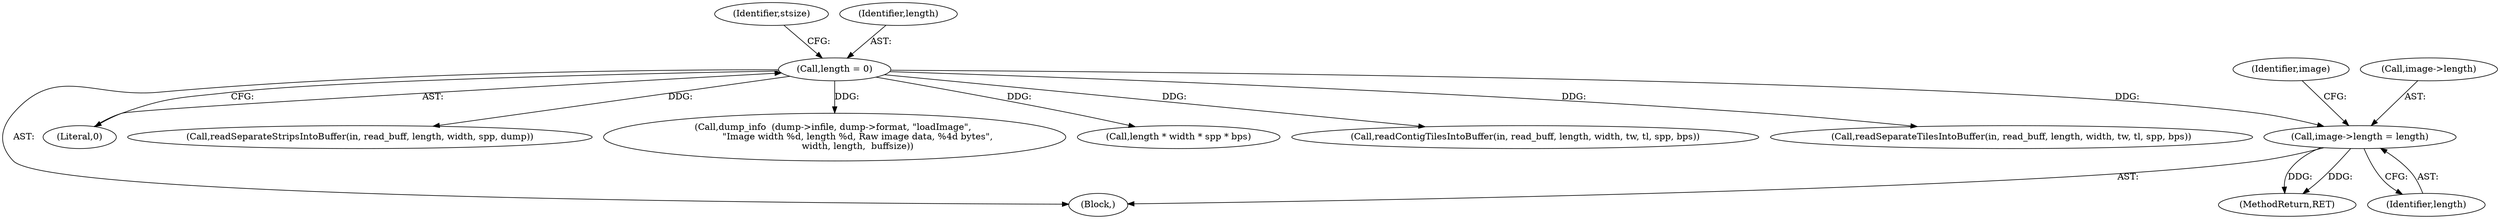 digraph "0_libtiff_83a4b92815ea04969d494416eaae3d4c6b338e4a#diff-c8b4b355f9b5c06d585b23138e1c185f_5@pointer" {
"1000444" [label="(Call,image->length = length)"];
"1000185" [label="(Call,length = 0)"];
"1000190" [label="(Identifier,stsize)"];
"1000186" [label="(Identifier,length)"];
"1000185" [label="(Call,length = 0)"];
"1001187" [label="(MethodReturn,RET)"];
"1001080" [label="(Call,readContigTilesIntoBuffer(in, read_buff, length, width, tw, tl, spp, bps))"];
"1000451" [label="(Identifier,image)"];
"1001100" [label="(Call,readSeparateTilesIntoBuffer(in, read_buff, length, width, tw, tl, spp, bps))"];
"1000132" [label="(Block,)"];
"1000187" [label="(Literal,0)"];
"1001057" [label="(Call,readSeparateStripsIntoBuffer(in, read_buff, length, width, spp, dump))"];
"1001138" [label="(Call,dump_info  (dump->infile, dump->format, \"loadImage\", \n                \"Image width %d, length %d, Raw image data, %4d bytes\",\n                width, length,  buffsize))"];
"1000445" [label="(Call,image->length)"];
"1000444" [label="(Call,image->length = length)"];
"1000448" [label="(Identifier,length)"];
"1000823" [label="(Call,length * width * spp * bps)"];
"1000444" -> "1000132"  [label="AST: "];
"1000444" -> "1000448"  [label="CFG: "];
"1000445" -> "1000444"  [label="AST: "];
"1000448" -> "1000444"  [label="AST: "];
"1000451" -> "1000444"  [label="CFG: "];
"1000444" -> "1001187"  [label="DDG: "];
"1000444" -> "1001187"  [label="DDG: "];
"1000185" -> "1000444"  [label="DDG: "];
"1000185" -> "1000132"  [label="AST: "];
"1000185" -> "1000187"  [label="CFG: "];
"1000186" -> "1000185"  [label="AST: "];
"1000187" -> "1000185"  [label="AST: "];
"1000190" -> "1000185"  [label="CFG: "];
"1000185" -> "1000823"  [label="DDG: "];
"1000185" -> "1001057"  [label="DDG: "];
"1000185" -> "1001080"  [label="DDG: "];
"1000185" -> "1001100"  [label="DDG: "];
"1000185" -> "1001138"  [label="DDG: "];
}
